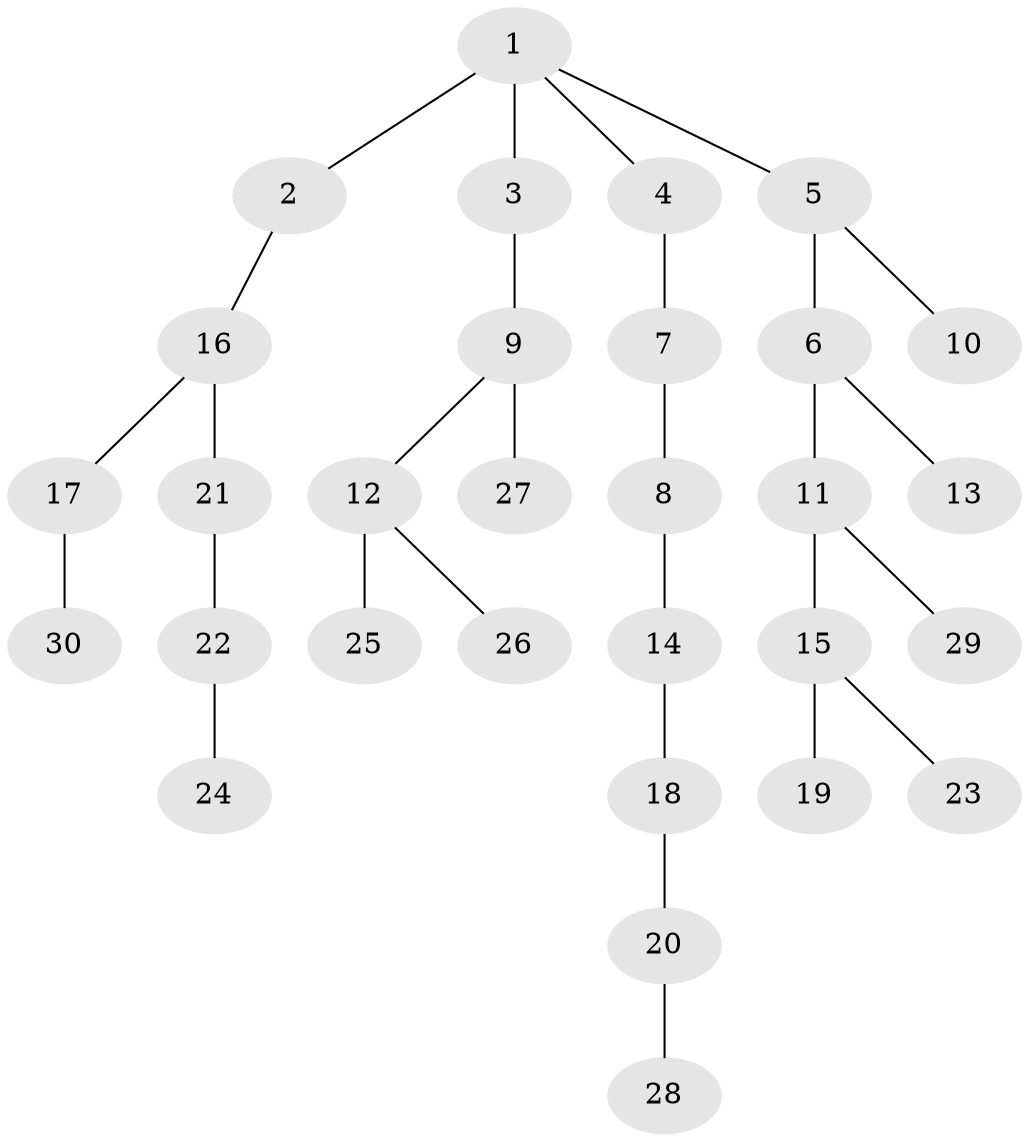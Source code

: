 // original degree distribution, {6: 0.016666666666666666, 3: 0.15, 2: 0.21666666666666667, 5: 0.06666666666666667, 4: 0.03333333333333333, 1: 0.5166666666666667}
// Generated by graph-tools (version 1.1) at 2025/36/03/09/25 02:36:43]
// undirected, 30 vertices, 29 edges
graph export_dot {
graph [start="1"]
  node [color=gray90,style=filled];
  1;
  2;
  3;
  4;
  5;
  6;
  7;
  8;
  9;
  10;
  11;
  12;
  13;
  14;
  15;
  16;
  17;
  18;
  19;
  20;
  21;
  22;
  23;
  24;
  25;
  26;
  27;
  28;
  29;
  30;
  1 -- 2 [weight=1.0];
  1 -- 3 [weight=2.0];
  1 -- 4 [weight=1.0];
  1 -- 5 [weight=1.0];
  2 -- 16 [weight=1.0];
  3 -- 9 [weight=1.0];
  4 -- 7 [weight=1.0];
  5 -- 6 [weight=2.0];
  5 -- 10 [weight=1.0];
  6 -- 11 [weight=1.0];
  6 -- 13 [weight=1.0];
  7 -- 8 [weight=2.0];
  8 -- 14 [weight=1.0];
  9 -- 12 [weight=1.0];
  9 -- 27 [weight=1.0];
  11 -- 15 [weight=1.0];
  11 -- 29 [weight=1.0];
  12 -- 25 [weight=1.0];
  12 -- 26 [weight=1.0];
  14 -- 18 [weight=1.0];
  15 -- 19 [weight=1.0];
  15 -- 23 [weight=1.0];
  16 -- 17 [weight=1.0];
  16 -- 21 [weight=1.0];
  17 -- 30 [weight=1.0];
  18 -- 20 [weight=1.0];
  20 -- 28 [weight=1.0];
  21 -- 22 [weight=1.0];
  22 -- 24 [weight=1.0];
}
